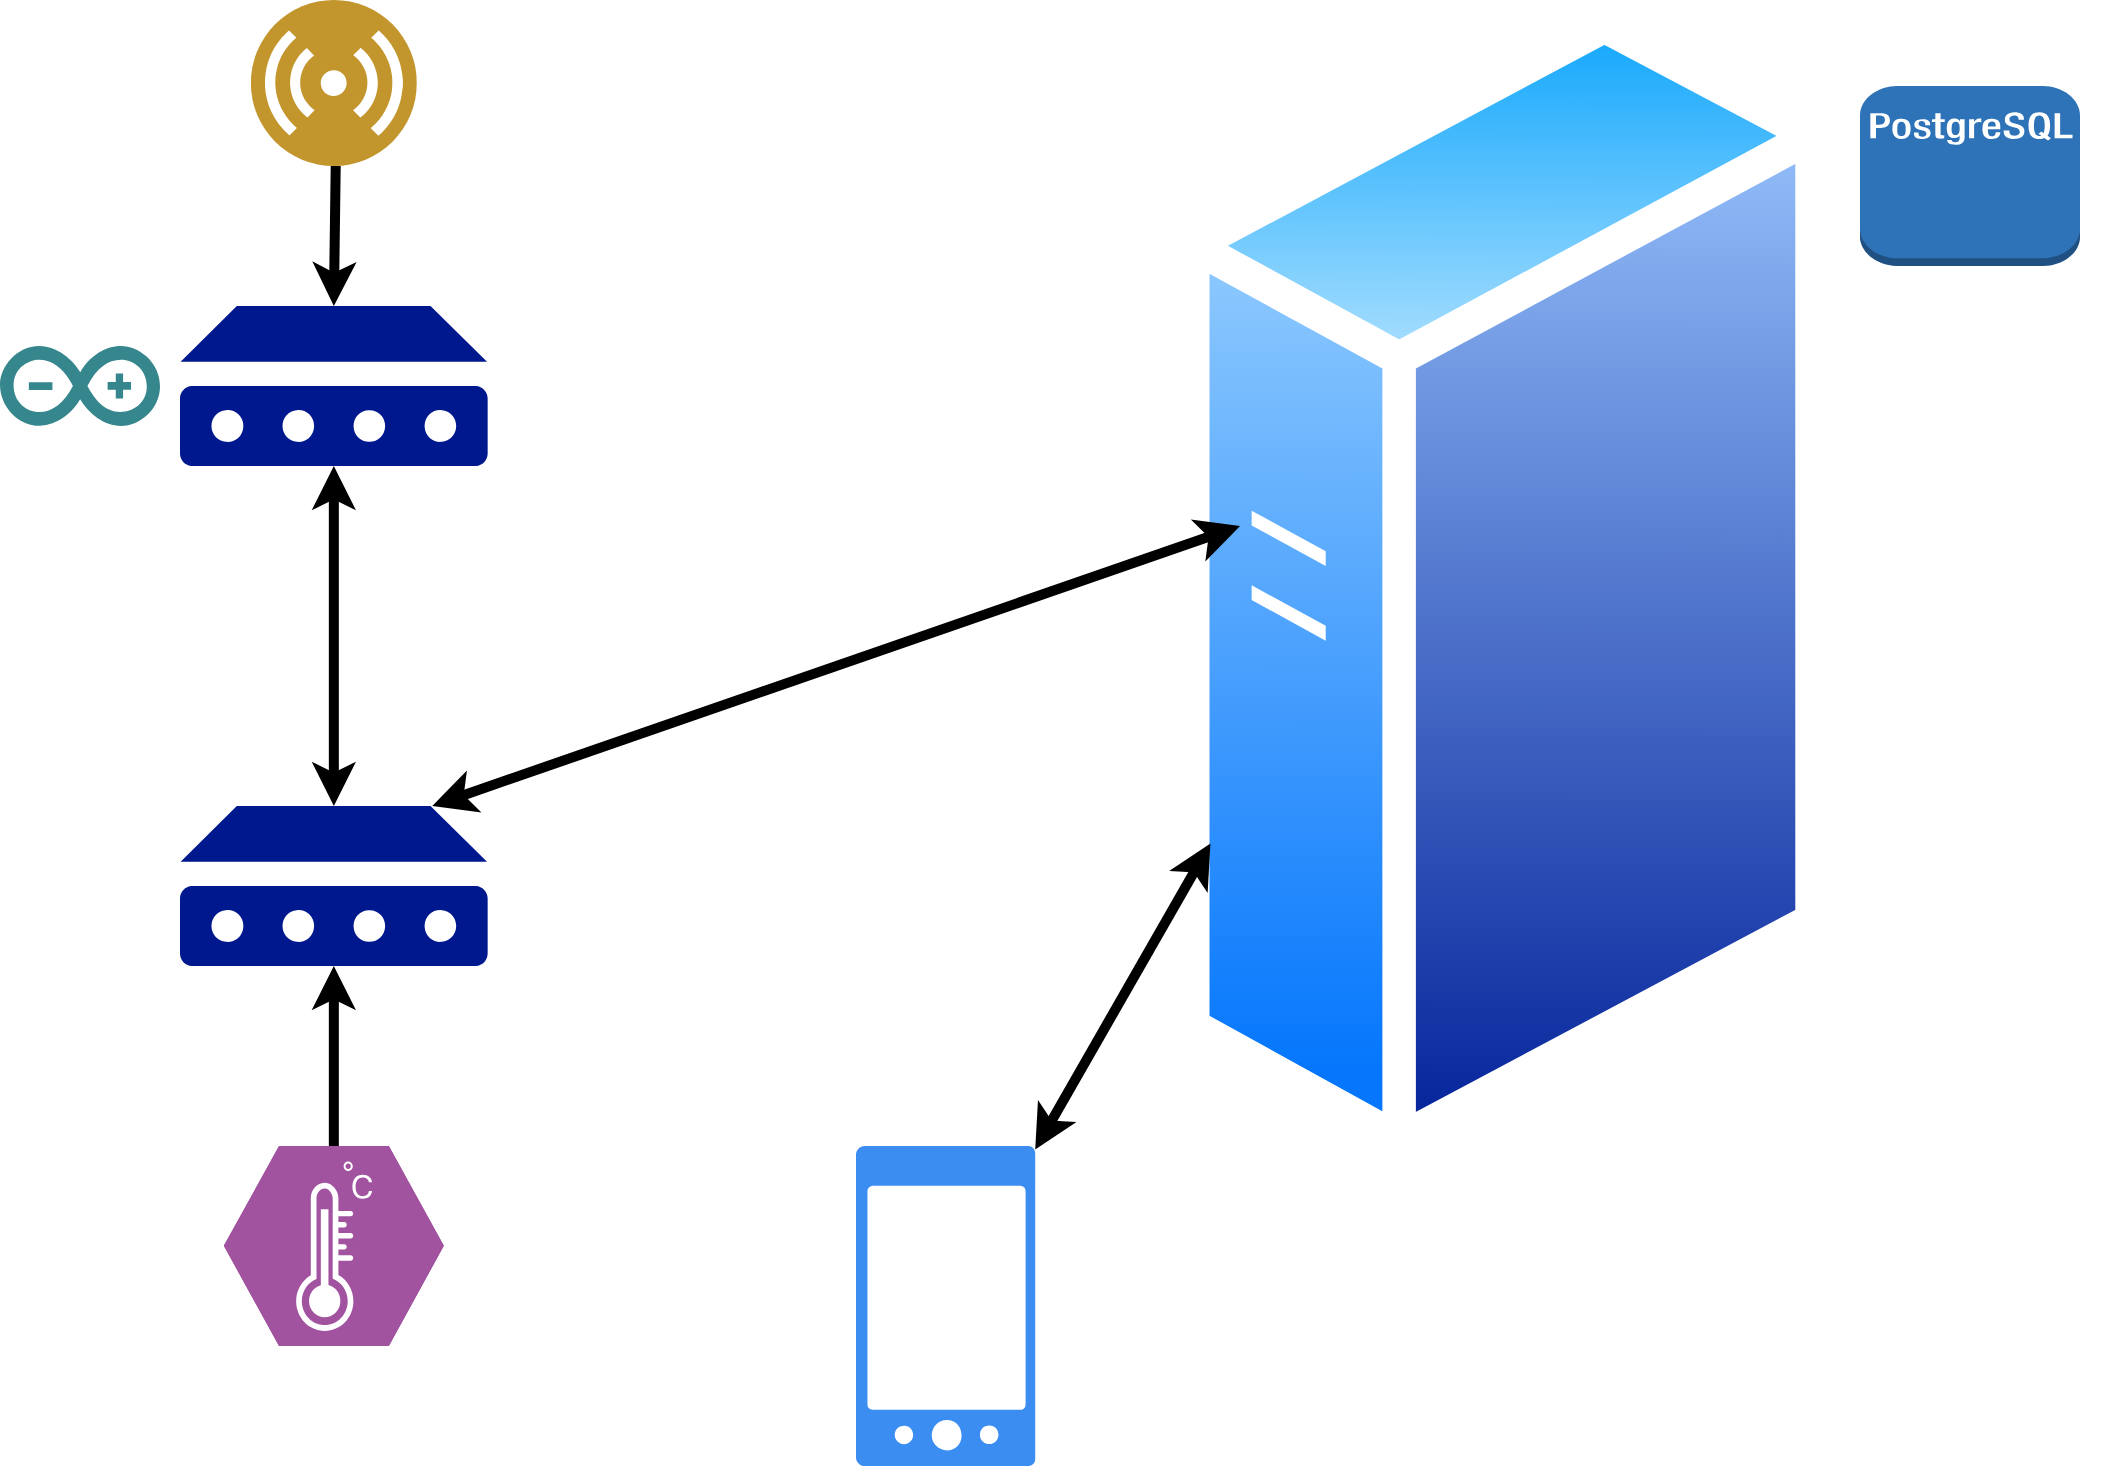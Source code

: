 <mxfile version="15.4.1"><diagram id="YYwXPuGR_OKCenRUx06J" name="Page-1"><mxGraphModel dx="2031" dy="1021" grid="1" gridSize="10" guides="1" tooltips="1" connect="1" arrows="1" fold="1" page="1" pageScale="1" pageWidth="1654" pageHeight="2336" math="0" shadow="0"><root><mxCell id="0"/><mxCell id="1" parent="0"/><mxCell id="xdliL1WsK1F3SRf0N8nw-1" value="" style="aspect=fixed;perimeter=ellipsePerimeter;html=1;align=center;shadow=0;dashed=0;spacingTop=3;image;image=img/lib/active_directory/generic_server.svg;" vertex="1" parent="1"><mxGeometry x="658" y="117" width="326.4" height="582.86" as="geometry"/></mxCell><mxCell id="xdliL1WsK1F3SRf0N8nw-2" value="" style="dashed=0;outlineConnect=0;html=1;align=center;labelPosition=center;verticalLabelPosition=bottom;verticalAlign=top;shape=mxgraph.weblogos.arduino;fillColor=#36868D;strokeColor=none" vertex="1" parent="1"><mxGeometry x="70" y="290" width="80" height="40" as="geometry"/></mxCell><mxCell id="xdliL1WsK1F3SRf0N8nw-3" value="" style="shape=image;html=1;verticalAlign=top;verticalLabelPosition=bottom;labelBackgroundColor=#ffffff;imageAspect=0;aspect=fixed;image=https://cdn4.iconfinder.com/data/icons/logos-and-brands/512/272_Raspberry_Pi_logo-128.png" vertex="1" parent="1"><mxGeometry x="70.0" y="520" width="80" height="80" as="geometry"/></mxCell><mxCell id="xdliL1WsK1F3SRf0N8nw-4" value="" style="sketch=0;aspect=fixed;pointerEvents=1;shadow=0;dashed=0;html=1;strokeColor=none;labelPosition=center;verticalLabelPosition=bottom;verticalAlign=top;align=center;fillColor=#00188D;shape=mxgraph.mscae.enterprise.device" vertex="1" parent="1"><mxGeometry x="160" y="270" width="153.84" height="80" as="geometry"/></mxCell><mxCell id="xdliL1WsK1F3SRf0N8nw-14" style="rounded=0;orthogonalLoop=1;jettySize=auto;html=1;exitX=0.5;exitY=0;exitDx=0;exitDy=0;exitPerimeter=0;entryX=0.5;entryY=1;entryDx=0;entryDy=0;entryPerimeter=0;strokeWidth=5;strokeColor=default;startArrow=classic;startFill=1;" edge="1" parent="1" source="xdliL1WsK1F3SRf0N8nw-5" target="xdliL1WsK1F3SRf0N8nw-4"><mxGeometry relative="1" as="geometry"/></mxCell><mxCell id="xdliL1WsK1F3SRf0N8nw-15" style="edgeStyle=none;rounded=0;orthogonalLoop=1;jettySize=auto;html=1;startArrow=classic;startFill=1;strokeColor=default;strokeWidth=5;endArrow=none;endFill=0;" edge="1" parent="1" source="xdliL1WsK1F3SRf0N8nw-5" target="xdliL1WsK1F3SRf0N8nw-11"><mxGeometry relative="1" as="geometry"/></mxCell><mxCell id="xdliL1WsK1F3SRf0N8nw-25" style="edgeStyle=none;rounded=0;orthogonalLoop=1;jettySize=auto;html=1;startArrow=classic;startFill=1;endArrow=classic;endFill=1;strokeColor=default;strokeWidth=5;endSize=6;jumpStyle=none;exitX=0.82;exitY=0;exitDx=0;exitDy=0;exitPerimeter=0;" edge="1" parent="1" source="xdliL1WsK1F3SRf0N8nw-5"><mxGeometry relative="1" as="geometry"><mxPoint x="690" y="380" as="targetPoint"/></mxGeometry></mxCell><mxCell id="xdliL1WsK1F3SRf0N8nw-5" value="" style="sketch=0;aspect=fixed;pointerEvents=1;shadow=0;dashed=0;html=1;strokeColor=none;labelPosition=center;verticalLabelPosition=bottom;verticalAlign=top;align=center;fillColor=#00188D;shape=mxgraph.mscae.enterprise.device" vertex="1" parent="1"><mxGeometry x="160" y="520" width="153.84" height="80" as="geometry"/></mxCell><mxCell id="xdliL1WsK1F3SRf0N8nw-6" value="" style="outlineConnect=0;dashed=0;verticalLabelPosition=bottom;verticalAlign=top;align=center;html=1;shape=mxgraph.aws3.postgre_sql_instance;fillColor=#2E73B8;gradientColor=none;" vertex="1" parent="1"><mxGeometry x="1000" y="160" width="110" height="90" as="geometry"/></mxCell><mxCell id="xdliL1WsK1F3SRf0N8nw-8" value="" style="shape=image;html=1;verticalAlign=top;verticalLabelPosition=bottom;labelBackgroundColor=#ffffff;imageAspect=0;aspect=fixed;image=https://cdn4.iconfinder.com/data/icons/logos-brands-5/24/graphql-128.png" vertex="1" parent="1"><mxGeometry x="1002.75" y="505.5" width="124.5" height="124.5" as="geometry"/></mxCell><mxCell id="xdliL1WsK1F3SRf0N8nw-9" value="" style="shape=image;html=1;verticalAlign=top;verticalLabelPosition=bottom;labelBackgroundColor=#ffffff;imageAspect=0;aspect=fixed;image=https://cdn4.iconfinder.com/data/icons/logos-brands-5/24/flask-128.png" vertex="1" parent="1"><mxGeometry x="1005" y="270" width="100" height="100" as="geometry"/></mxCell><mxCell id="xdliL1WsK1F3SRf0N8nw-10" value="" style="shape=image;html=1;verticalAlign=top;verticalLabelPosition=bottom;labelBackgroundColor=#ffffff;imageAspect=0;aspect=fixed;image=https://cdn3.iconfinder.com/data/icons/social-media-2169/24/social_media_social_media_logo_docker-128.png" vertex="1" parent="1"><mxGeometry x="1015" y="400" width="100" height="100" as="geometry"/></mxCell><mxCell id="xdliL1WsK1F3SRf0N8nw-11" value="" style="verticalLabelPosition=bottom;sketch=0;html=1;fillColor=#A153A0;strokeColor=#ffffff;verticalAlign=top;align=center;points=[[0,0.5,0],[0.125,0.25,0],[0.25,0,0],[0.5,0,0],[0.75,0,0],[0.875,0.25,0],[1,0.5,0],[0.875,0.75,0],[0.75,1,0],[0.5,1,0],[0.125,0.75,0]];pointerEvents=1;shape=mxgraph.cisco_safe.compositeIcon;bgIcon=mxgraph.cisco_safe.design.blank_device;resIcon=mxgraph.cisco_safe.design.sensor;" vertex="1" parent="1"><mxGeometry x="181.92" y="690" width="110" height="100" as="geometry"/></mxCell><mxCell id="xdliL1WsK1F3SRf0N8nw-16" style="edgeStyle=none;rounded=0;orthogonalLoop=1;jettySize=auto;html=1;entryX=0.5;entryY=0;entryDx=0;entryDy=0;entryPerimeter=0;startArrow=none;startFill=0;endArrow=classic;endFill=1;strokeColor=default;strokeWidth=5;" edge="1" parent="1" source="xdliL1WsK1F3SRf0N8nw-12" target="xdliL1WsK1F3SRf0N8nw-4"><mxGeometry relative="1" as="geometry"/></mxCell><mxCell id="xdliL1WsK1F3SRf0N8nw-12" value="" style="aspect=fixed;perimeter=ellipsePerimeter;html=1;align=center;shadow=0;dashed=0;fontColor=#4277BB;labelBackgroundColor=#ffffff;fontSize=12;spacingTop=3;image;image=img/lib/ibm/users/sensor.svg;" vertex="1" parent="1"><mxGeometry x="195.42" y="117" width="83" height="83" as="geometry"/></mxCell><mxCell id="xdliL1WsK1F3SRf0N8nw-27" style="edgeStyle=none;rounded=0;orthogonalLoop=1;jettySize=auto;html=1;entryX=0;entryY=0.75;entryDx=0;entryDy=0;startArrow=classic;startFill=1;endArrow=classic;endFill=1;strokeColor=default;strokeWidth=5;" edge="1" parent="1" source="xdliL1WsK1F3SRf0N8nw-18" target="xdliL1WsK1F3SRf0N8nw-1"><mxGeometry relative="1" as="geometry"/></mxCell><mxCell id="xdliL1WsK1F3SRf0N8nw-18" value="" style="sketch=0;html=1;aspect=fixed;strokeColor=none;shadow=0;align=center;verticalAlign=top;fillColor=#3B8DF1;shape=mxgraph.gcp2.phone_android" vertex="1" parent="1"><mxGeometry x="498" y="690" width="89.6" height="160" as="geometry"/></mxCell><mxCell id="xdliL1WsK1F3SRf0N8nw-21" value="" style="shape=image;html=1;verticalAlign=top;verticalLabelPosition=bottom;labelBackgroundColor=#ffffff;imageAspect=0;aspect=fixed;image=https://cdn4.iconfinder.com/data/icons/logos-brands-5/24/flutter-128.png" vertex="1" parent="1"><mxGeometry x="440" y="690" width="58" height="58" as="geometry"/></mxCell></root></mxGraphModel></diagram></mxfile>